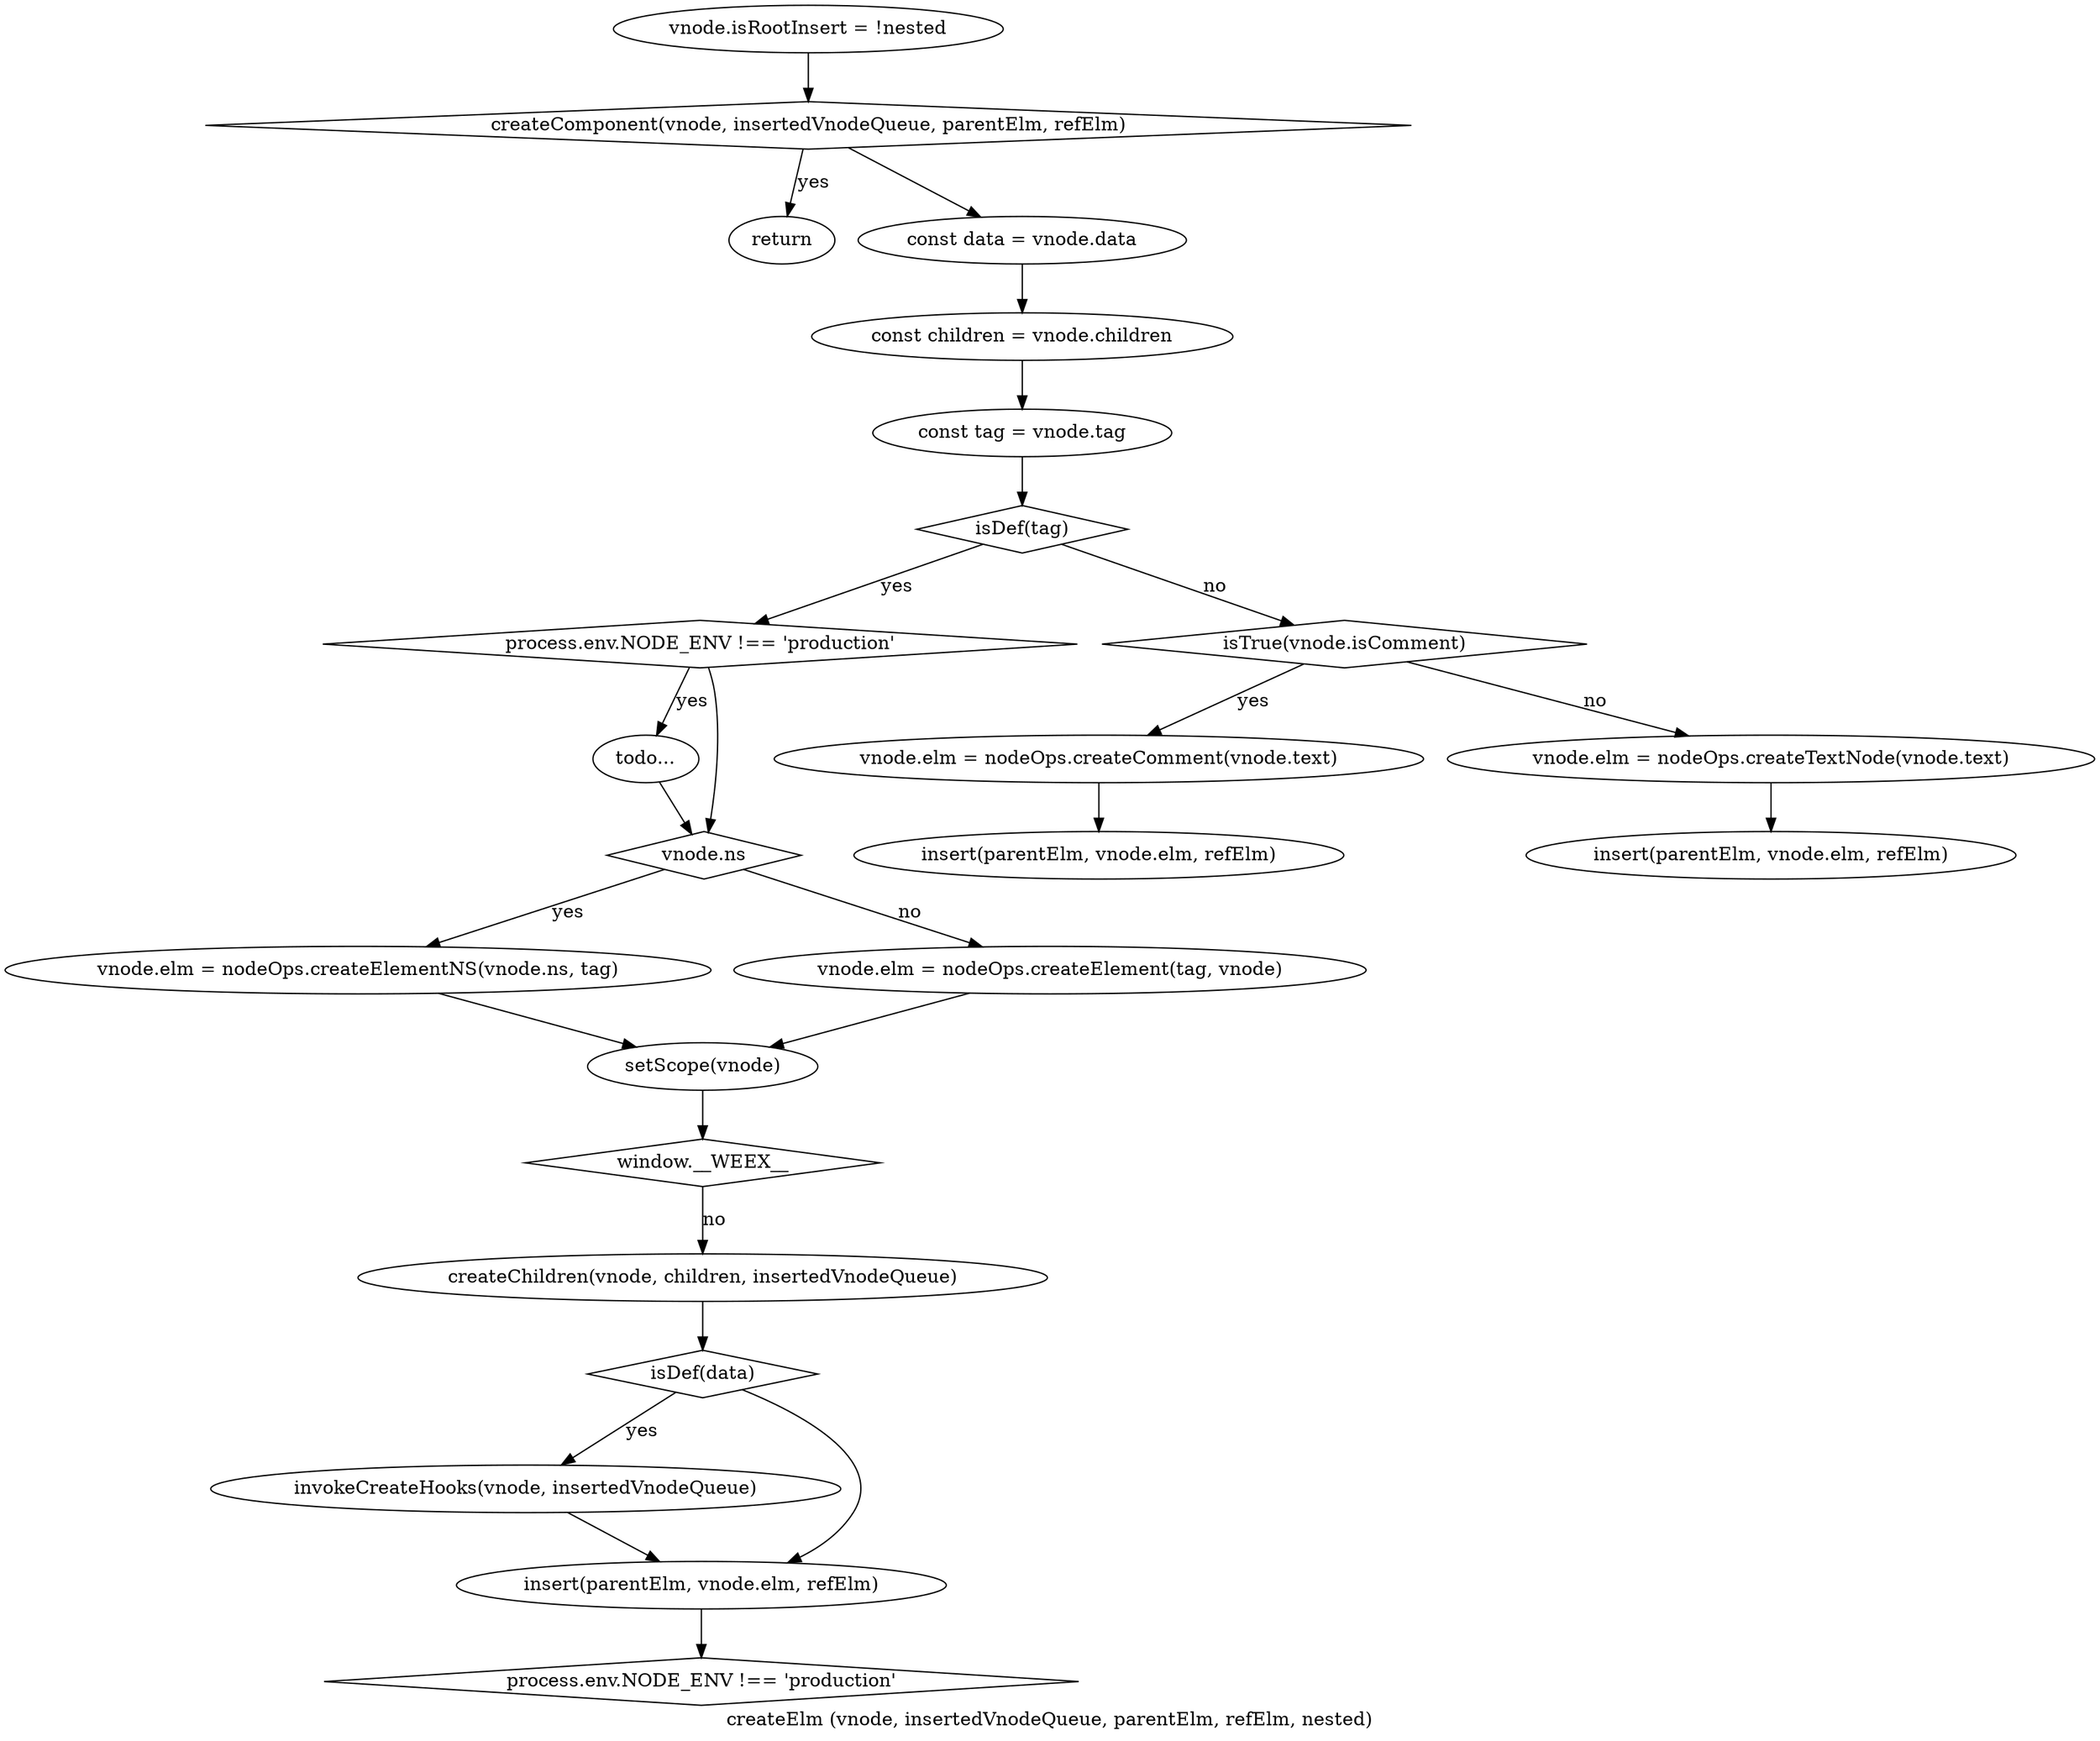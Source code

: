 digraph G {
    label="createElm (vnode, insertedVnodeQueue, parentElm, refElm, nested)"
    setIsRoot [
        label="vnode.isRootInsert = !nested"
    ]
    hasCreate [
        label="createComponent(vnode, insertedVnodeQueue, parentElm, refElm)"
        shape=diamond
    ]
    setIsRoot -> hasCreate
    hasCreate -> return [label="yes"]
    varData [
        label="const data = vnode.data"
    ]
    hasCreate -> varData
    varChildren [
        label="const children = vnode.children"
    ]
    varData -> varChildren
    varTag [
        label="const tag = vnode.tag"
    ]
    varChildren -> varTag
    tagIsDef [
        label="isDef(tag)"
        shape=diamond
    ]
    varTag -> tagIsDef
    notProduction [
        label="process.env.NODE_ENV !== 'production'"
        shape=diamond
    ]
    tagIsDef -> notProduction [label="yes"]
    doSomething [
        label="todo..."
    ]
    notProduction -> doSomething [label="yes"]
    ns [
        label="vnode.ns"
        shape=diamond
    ]
    doSomething -> ns
    notProduction -> ns
    setElm0 [
        label="vnode.elm = nodeOps.createElementNS(vnode.ns, tag)"
    ]
    setElm1 [
        label="vnode.elm = nodeOps.createElement(tag, vnode)"
    ]
    ns -> setElm0 [label="yes"]
    ns -> setElm1 [label="no"]

    setScope [
        label="setScope(vnode)"
    ]
    setElm0 -> setScope
    setElm1 -> setScope

    weex [
        label="window.__WEEX__"
        shape=diamond
    ]

    setScope -> weex
    createChildren [
        label="createChildren(vnode, children, insertedVnodeQueue)"
    ]
    weex -> createChildren [label="no"]
    dataIsDef [
        label="isDef(data)"
        shape=diamond
    ]
    createChildren -> dataIsDef
    invokeCreateHooks [
        label="invokeCreateHooks(vnode, insertedVnodeQueue)"
    ]
    dataIsDef -> invokeCreateHooks [label="yes"]
    insert [
        label="insert(parentElm, vnode.elm, refElm)"
    ]
    dataIsDef -> insert
    invokeCreateHooks -> insert

    notProduction1 [
        label="process.env.NODE_ENV !== 'production'"
        shape=diamond
    ]

    insert -> notProduction1

    vnodeIsComment [
        label="isTrue(vnode.isComment)"
        shape=diamond
    ]
    tagIsDef -> vnodeIsComment [label="no"]
    setElm2 [
        label="vnode.elm = nodeOps.createComment(vnode.text)"
    ]
    vnodeIsComment -> setElm2 [label="yes"]
    insert1 [
        label="insert(parentElm, vnode.elm, refElm)"
    ]
    setElm2 -> insert1
    setElm3 [
        label="vnode.elm = nodeOps.createTextNode(vnode.text)"
    ]
    insert2 [
        label="insert(parentElm, vnode.elm, refElm)"
    ]
    vnodeIsComment -> setElm3 [label="no"]
    setElm3 -> insert2
}